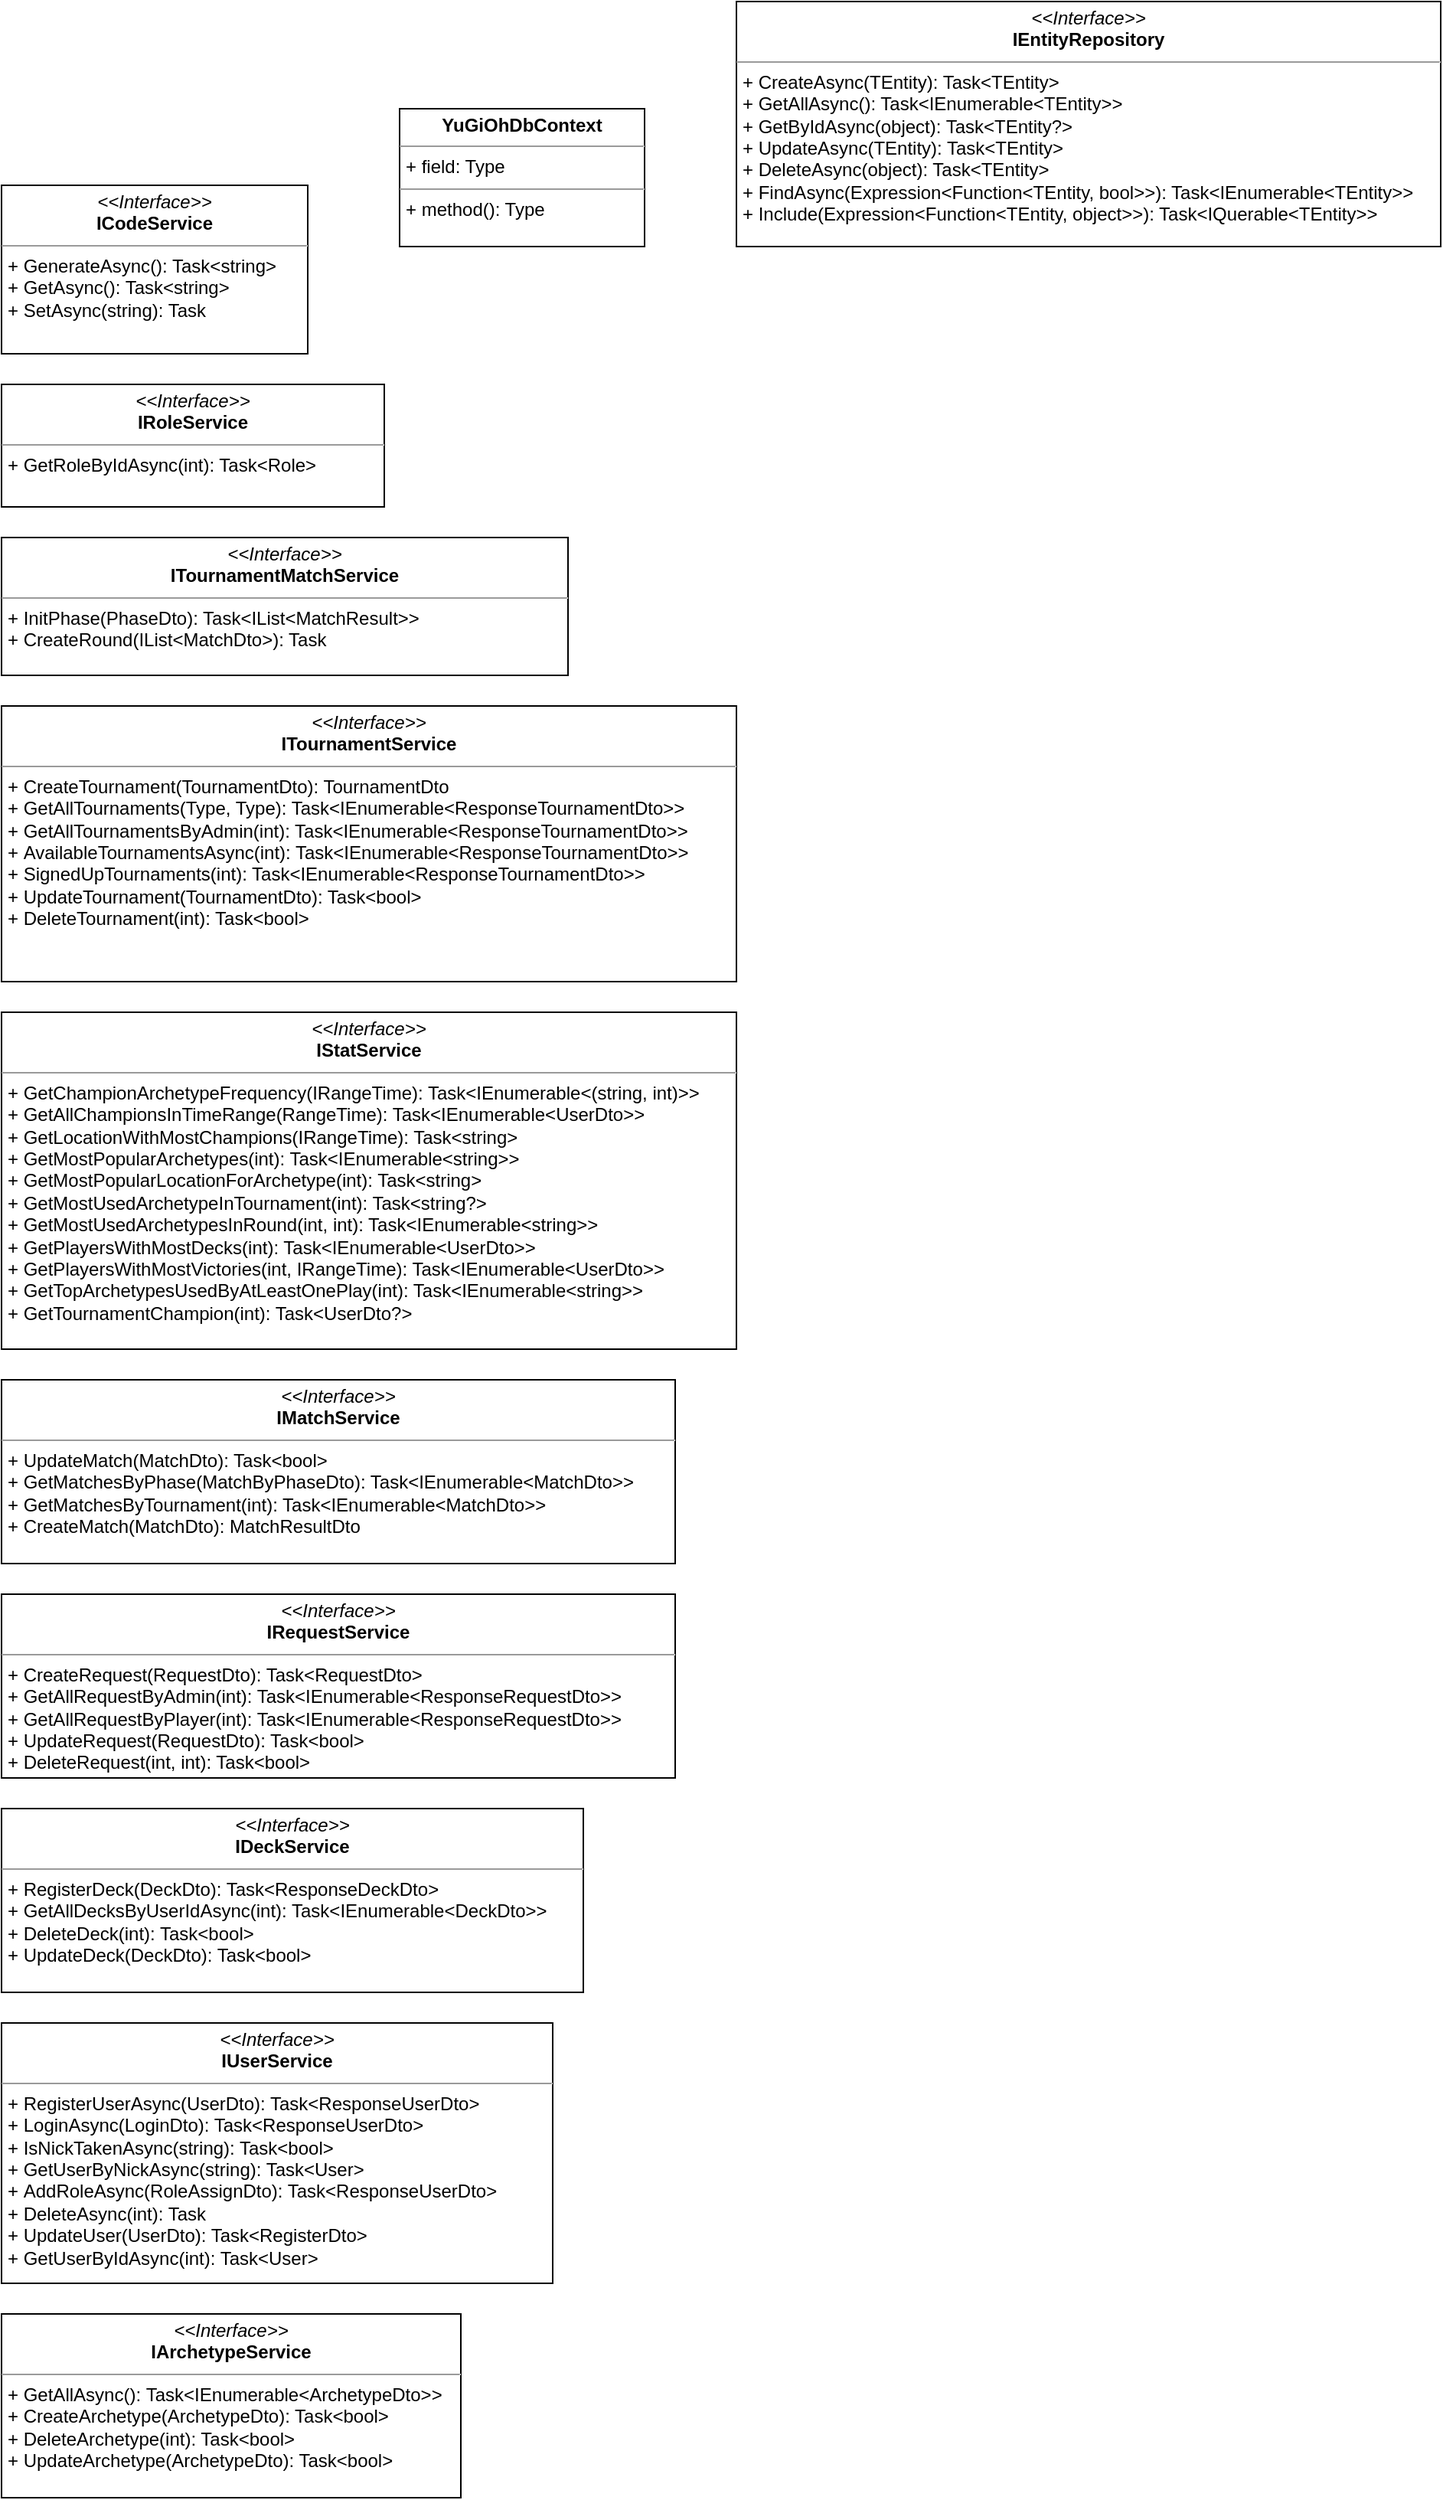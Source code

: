 <mxfile version="22.0.3" type="device">
  <diagram name="Page-1" id="116zTba9Yzp8VMeD_VuG">
    <mxGraphModel dx="880" dy="922" grid="1" gridSize="10" guides="1" tooltips="1" connect="1" arrows="1" fold="1" page="0" pageScale="1" pageWidth="827" pageHeight="1169" math="0" shadow="0">
      <root>
        <mxCell id="0" />
        <mxCell id="1" parent="0" />
        <mxCell id="tqF1Zqs1wZWjA_lOsAUe-1" value="&lt;p style=&quot;margin:0px;margin-top:4px;text-align:center;&quot;&gt;&lt;i&gt;&amp;lt;&amp;lt;Interface&amp;gt;&amp;gt;&lt;/i&gt;&lt;br&gt;&lt;b&gt;IEntityRepository&lt;/b&gt;&lt;/p&gt;&lt;hr size=&quot;1&quot;&gt;&lt;p style=&quot;margin:0px;margin-left:4px;&quot;&gt;+&amp;nbsp;CreateAsync&lt;span style=&quot;background-color: initial;&quot;&gt;(TEntity): Task&amp;lt;TEntity&amp;gt;&lt;/span&gt;&lt;/p&gt;&lt;p style=&quot;margin:0px;margin-left:4px;&quot;&gt;+&amp;nbsp;GetAllAsync&lt;span style=&quot;background-color: initial;&quot;&gt;(): Task&amp;lt;IEnumerable&amp;lt;TEntity&amp;gt;&amp;gt;&lt;/span&gt;&lt;/p&gt;&lt;p style=&quot;margin:0px;margin-left:4px;&quot;&gt;&lt;span style=&quot;background-color: initial;&quot;&gt;+&amp;nbsp;&lt;/span&gt;GetByIdAsync(object): Task&amp;lt;TEntity?&amp;gt;&lt;/p&gt;&lt;p style=&quot;margin:0px;margin-left:4px;&quot;&gt;+&amp;nbsp;UpdateAsync(TEntity): Task&amp;lt;TEntity&amp;gt;&lt;/p&gt;&lt;p style=&quot;margin:0px;margin-left:4px;&quot;&gt;+&amp;nbsp;DeleteAsync(object): Task&amp;lt;TEntity&amp;gt;&lt;/p&gt;&lt;p style=&quot;margin:0px;margin-left:4px;&quot;&gt;+&amp;nbsp;FindAsync(Expression&amp;lt;Function&amp;lt;TEntity, bool&amp;gt;&amp;gt;): Task&amp;lt;IEnumerable&amp;lt;TEntity&amp;gt;&amp;gt;&lt;/p&gt;&lt;p style=&quot;margin:0px;margin-left:4px;&quot;&gt;+&amp;nbsp;Include(Expression&amp;lt;Function&amp;lt;TEntity, object&amp;gt;&amp;gt;): Task&amp;lt;IQuerable&amp;lt;TEntity&amp;gt;&amp;gt;&lt;/p&gt;" style="verticalAlign=top;align=left;overflow=fill;fontSize=12;fontFamily=Helvetica;html=1;whiteSpace=wrap;" vertex="1" parent="1">
          <mxGeometry x="520" y="-220" width="460" height="160" as="geometry" />
        </mxCell>
        <mxCell id="tqF1Zqs1wZWjA_lOsAUe-2" value="&lt;p style=&quot;margin:0px;margin-top:4px;text-align:center;&quot;&gt;&lt;b&gt;YuGiOhDbContext&lt;/b&gt;&lt;/p&gt;&lt;hr size=&quot;1&quot;&gt;&lt;p style=&quot;margin:0px;margin-left:4px;&quot;&gt;+ field: Type&lt;/p&gt;&lt;hr size=&quot;1&quot;&gt;&lt;p style=&quot;margin:0px;margin-left:4px;&quot;&gt;+ method(): Type&lt;/p&gt;" style="verticalAlign=top;align=left;overflow=fill;fontSize=12;fontFamily=Helvetica;html=1;whiteSpace=wrap;" vertex="1" parent="1">
          <mxGeometry x="300" y="-150" width="160" height="90" as="geometry" />
        </mxCell>
        <mxCell id="tqF1Zqs1wZWjA_lOsAUe-3" value="&lt;p style=&quot;margin:0px;margin-top:4px;text-align:center;&quot;&gt;&lt;i&gt;&amp;lt;&amp;lt;Interface&amp;gt;&amp;gt;&lt;/i&gt;&lt;br&gt;&lt;b&gt;IUserService&lt;br&gt;&lt;/b&gt;&lt;/p&gt;&lt;hr size=&quot;1&quot;&gt;&lt;p style=&quot;margin:0px;margin-left:4px;&quot;&gt;+&amp;nbsp;RegisterUserAsync&lt;span style=&quot;background-color: initial;&quot;&gt;(UserDto): Task&amp;lt;ResponseUserDto&amp;gt;&lt;/span&gt;&lt;/p&gt;&lt;p style=&quot;margin:0px;margin-left:4px;&quot;&gt;+&amp;nbsp;LoginAsync&lt;span style=&quot;background-color: initial;&quot;&gt;(LoginDto): Task&amp;lt;ResponseUserDto&amp;gt;&lt;/span&gt;&lt;/p&gt;&lt;p style=&quot;margin:0px;margin-left:4px;&quot;&gt;&lt;span style=&quot;background-color: initial;&quot;&gt;+&amp;nbsp;&lt;/span&gt;IsNickTakenAsync(string): Task&amp;lt;bool&amp;gt;&lt;/p&gt;&lt;p style=&quot;margin:0px;margin-left:4px;&quot;&gt;+&amp;nbsp;GetUserByNickAsync(string): Task&amp;lt;User&amp;gt;&lt;/p&gt;&lt;p style=&quot;margin:0px;margin-left:4px;&quot;&gt;+&amp;nbsp;AddRoleAsync(RoleAssignDto): Task&amp;lt;ResponseUserDto&amp;gt;&lt;/p&gt;&lt;p style=&quot;margin:0px;margin-left:4px;&quot;&gt;+&amp;nbsp;DeleteAsync(int): Task&lt;/p&gt;&lt;p style=&quot;margin:0px;margin-left:4px;&quot;&gt;+&amp;nbsp;UpdateUser(UserDto): Task&amp;lt;RegisterDto&amp;gt;&lt;/p&gt;&lt;p style=&quot;margin:0px;margin-left:4px;&quot;&gt;+&amp;nbsp;GetUserByIdAsync(int): Task&amp;lt;User&amp;gt;&lt;/p&gt;" style="verticalAlign=top;align=left;overflow=fill;fontSize=12;fontFamily=Helvetica;html=1;whiteSpace=wrap;" vertex="1" parent="1">
          <mxGeometry x="40" y="1100" width="360" height="170" as="geometry" />
        </mxCell>
        <mxCell id="tqF1Zqs1wZWjA_lOsAUe-4" value="&lt;p style=&quot;margin:0px;margin-top:4px;text-align:center;&quot;&gt;&lt;i&gt;&amp;lt;&amp;lt;Interface&amp;gt;&amp;gt;&lt;/i&gt;&lt;br&gt;&lt;b&gt;ICodeService&lt;/b&gt;&lt;/p&gt;&lt;hr size=&quot;1&quot;&gt;&lt;p style=&quot;margin:0px;margin-left:4px;&quot;&gt;+&amp;nbsp;GenerateAsync&lt;span style=&quot;background-color: initial;&quot;&gt;(): Task&amp;lt;string&amp;gt;&lt;/span&gt;&lt;/p&gt;&lt;p style=&quot;margin:0px;margin-left:4px;&quot;&gt;+&amp;nbsp;GetAsync&lt;span style=&quot;background-color: initial;&quot;&gt;(): Task&amp;lt;string&amp;gt;&lt;/span&gt;&lt;/p&gt;&lt;p style=&quot;margin:0px;margin-left:4px;&quot;&gt;&lt;span style=&quot;background-color: initial;&quot;&gt;+&amp;nbsp;&lt;/span&gt;SetAsync(string): Task&lt;/p&gt;" style="verticalAlign=top;align=left;overflow=fill;fontSize=12;fontFamily=Helvetica;html=1;whiteSpace=wrap;" vertex="1" parent="1">
          <mxGeometry x="40" y="-100" width="200" height="110" as="geometry" />
        </mxCell>
        <mxCell id="tqF1Zqs1wZWjA_lOsAUe-5" value="&lt;p style=&quot;margin:0px;margin-top:4px;text-align:center;&quot;&gt;&lt;i&gt;&amp;lt;&amp;lt;Interface&amp;gt;&amp;gt;&lt;/i&gt;&lt;br&gt;&lt;b&gt;ITournamentService&lt;/b&gt;&lt;/p&gt;&lt;hr size=&quot;1&quot;&gt;&lt;p style=&quot;margin:0px;margin-left:4px;&quot;&gt;+&amp;nbsp;CreateTournament&lt;span style=&quot;background-color: initial;&quot;&gt;(TournamentDto): TournamentDto&lt;/span&gt;&lt;/p&gt;&lt;p style=&quot;margin:0px;margin-left:4px;&quot;&gt;+&amp;nbsp;GetAllTournaments&lt;span style=&quot;background-color: initial;&quot;&gt;(Type, Type): Task&amp;lt;IEnumerable&amp;lt;ResponseTournamentDto&amp;gt;&amp;gt;&lt;/span&gt;&lt;/p&gt;&lt;p style=&quot;margin:0px;margin-left:4px;&quot;&gt;&lt;span style=&quot;background-color: initial;&quot;&gt;+&amp;nbsp;&lt;/span&gt;GetAllTournamentsByAdmin(int): Task&amp;lt;IEnumerable&amp;lt;ResponseTournamentDto&amp;gt;&amp;gt;&lt;/p&gt;&lt;p style=&quot;margin:0px;margin-left:4px;&quot;&gt;+&amp;nbsp;AvailableTournamentsAsync(int): Task&amp;lt;IEnumerable&amp;lt;ResponseTournamentDto&amp;gt;&amp;gt;&lt;/p&gt;&lt;p style=&quot;margin:0px;margin-left:4px;&quot;&gt;+&amp;nbsp;SignedUpTournaments(int): Task&amp;lt;IEnumerable&amp;lt;ResponseTournamentDto&amp;gt;&amp;gt;&lt;/p&gt;&lt;p style=&quot;margin:0px;margin-left:4px;&quot;&gt;+&amp;nbsp;UpdateTournament(TournamentDto): Task&amp;lt;bool&amp;gt;&lt;/p&gt;&lt;p style=&quot;margin:0px;margin-left:4px;&quot;&gt;+&amp;nbsp;DeleteTournament(int): Task&amp;lt;bool&amp;gt;&lt;/p&gt;" style="verticalAlign=top;align=left;overflow=fill;fontSize=12;fontFamily=Helvetica;html=1;whiteSpace=wrap;" vertex="1" parent="1">
          <mxGeometry x="40" y="240" width="480" height="180" as="geometry" />
        </mxCell>
        <mxCell id="tqF1Zqs1wZWjA_lOsAUe-6" value="&lt;p style=&quot;margin:0px;margin-top:4px;text-align:center;&quot;&gt;&lt;i&gt;&amp;lt;&amp;lt;Interface&amp;gt;&amp;gt;&lt;/i&gt;&lt;br&gt;&lt;b&gt;IMatchService&lt;/b&gt;&lt;/p&gt;&lt;hr size=&quot;1&quot;&gt;&lt;p style=&quot;margin:0px;margin-left:4px;&quot;&gt;+&amp;nbsp;UpdateMatch&lt;span style=&quot;background-color: initial;&quot;&gt;(MatchDto): Task&amp;lt;bool&amp;gt;&lt;/span&gt;&lt;/p&gt;&lt;p style=&quot;margin:0px;margin-left:4px;&quot;&gt;+&amp;nbsp;GetMatchesByPhase&lt;span style=&quot;background-color: initial;&quot;&gt;(MatchByPhaseDto): Task&amp;lt;IEnumerable&amp;lt;MatchDto&amp;gt;&amp;gt;&lt;/span&gt;&lt;/p&gt;&lt;p style=&quot;margin:0px;margin-left:4px;&quot;&gt;&lt;span style=&quot;background-color: initial;&quot;&gt;+&amp;nbsp;&lt;/span&gt;GetMatchesByTournament(int): Task&amp;lt;IEnumerable&amp;lt;MatchDto&amp;gt;&amp;gt;&lt;/p&gt;&lt;p style=&quot;margin:0px;margin-left:4px;&quot;&gt;+&amp;nbsp;CreateMatch(MatchDto): MatchResultDto&lt;/p&gt;" style="verticalAlign=top;align=left;overflow=fill;fontSize=12;fontFamily=Helvetica;html=1;whiteSpace=wrap;" vertex="1" parent="1">
          <mxGeometry x="40" y="680" width="440" height="120" as="geometry" />
        </mxCell>
        <mxCell id="tqF1Zqs1wZWjA_lOsAUe-7" value="&lt;p style=&quot;margin:0px;margin-top:4px;text-align:center;&quot;&gt;&lt;i&gt;&amp;lt;&amp;lt;Interface&amp;gt;&amp;gt;&lt;/i&gt;&lt;br&gt;&lt;b&gt;ITournamentMatchService&lt;/b&gt;&lt;/p&gt;&lt;hr size=&quot;1&quot;&gt;&lt;p style=&quot;margin:0px;margin-left:4px;&quot;&gt;+ InitPhase(PhaseDto): Task&amp;lt;IList&amp;lt;MatchResult&amp;gt;&amp;gt;&lt;/p&gt;&lt;p style=&quot;margin:0px;margin-left:4px;&quot;&gt;+ CreateRound(IList&amp;lt;MatchDto&amp;gt;): Task&lt;/p&gt;" style="verticalAlign=top;align=left;overflow=fill;fontSize=12;fontFamily=Helvetica;html=1;whiteSpace=wrap;" vertex="1" parent="1">
          <mxGeometry x="40" y="130" width="370" height="90" as="geometry" />
        </mxCell>
        <mxCell id="tqF1Zqs1wZWjA_lOsAUe-8" value="&lt;p style=&quot;margin:0px;margin-top:4px;text-align:center;&quot;&gt;&lt;i&gt;&amp;lt;&amp;lt;Interface&amp;gt;&amp;gt;&lt;/i&gt;&lt;br&gt;&lt;b&gt;IRequest&lt;span style=&quot;background-color: initial;&quot;&gt;Service&lt;/span&gt;&lt;/b&gt;&lt;/p&gt;&lt;hr size=&quot;1&quot;&gt;&lt;p style=&quot;margin:0px;margin-left:4px;&quot;&gt;+ CreateRequest(RequestDto&lt;span style=&quot;background-color: initial;&quot;&gt;): Task&amp;lt;&lt;/span&gt;RequestDto&amp;gt;&lt;/p&gt;&lt;p style=&quot;margin:0px;margin-left:4px;&quot;&gt;+ GetAllRequestByAdmin&lt;span style=&quot;background-color: initial;&quot;&gt;(int): Task&amp;lt;IEnumerable&amp;lt;Response&lt;/span&gt;RequestDto&amp;gt;&amp;gt;&lt;/p&gt;&lt;p style=&quot;margin:0px;margin-left:4px;&quot;&gt;+ GetAllRequestByPlayer(int): Task&amp;lt;IEnumerable&amp;lt;ResponseRequestDto&lt;span style=&quot;background-color: initial;&quot;&gt;&amp;gt;&amp;gt;&lt;/span&gt;&lt;/p&gt;&lt;p style=&quot;margin:0px;margin-left:4px;&quot;&gt;&lt;span style=&quot;background-color: initial;&quot;&gt;+ Update&lt;/span&gt;Request(RequestDto&lt;span style=&quot;background-color: initial;&quot;&gt;): Task&amp;lt;bool&amp;gt;&lt;/span&gt;&lt;/p&gt;&lt;p style=&quot;margin:0px;margin-left:4px;&quot;&gt;&lt;span style=&quot;background-color: initial;&quot;&gt;+ Delete&lt;/span&gt;Request(int, int): Task&amp;lt;bool&amp;gt;&lt;/p&gt;" style="verticalAlign=top;align=left;overflow=fill;fontSize=12;fontFamily=Helvetica;html=1;whiteSpace=wrap;" vertex="1" parent="1">
          <mxGeometry x="40" y="820" width="440" height="120" as="geometry" />
        </mxCell>
        <mxCell id="tqF1Zqs1wZWjA_lOsAUe-9" value="&lt;p style=&quot;margin:0px;margin-top:4px;text-align:center;&quot;&gt;&lt;i&gt;&amp;lt;&amp;lt;Interface&amp;gt;&amp;gt;&lt;/i&gt;&lt;br&gt;&lt;b&gt;IArchetypeService&lt;/b&gt;&lt;/p&gt;&lt;hr size=&quot;1&quot;&gt;&lt;p style=&quot;margin:0px;margin-left:4px;&quot;&gt;+&amp;nbsp;GetAllAsync&lt;span style=&quot;background-color: initial;&quot;&gt;():&amp;nbsp;&lt;/span&gt;Task&amp;lt;IEnumerable&amp;lt;ArchetypeDto&amp;gt;&amp;gt;&lt;/p&gt;&lt;p style=&quot;margin:0px;margin-left:4px;&quot;&gt;+&amp;nbsp;CreateArchetype&lt;span style=&quot;background-color: initial;&quot;&gt;(ArchetypeDto): Task&amp;lt;bool&amp;gt;&lt;/span&gt;&lt;/p&gt;&lt;p style=&quot;margin:0px;margin-left:4px;&quot;&gt;&lt;span style=&quot;background-color: initial;&quot;&gt;+&amp;nbsp;&lt;/span&gt;DeleteArchetype(int): Task&amp;lt;bool&amp;gt;&lt;/p&gt;&lt;p style=&quot;margin:0px;margin-left:4px;&quot;&gt;+&amp;nbsp;UpdateArchetype(ArchetypeDto): Task&amp;lt;bool&amp;gt;&lt;/p&gt;" style="verticalAlign=top;align=left;overflow=fill;fontSize=12;fontFamily=Helvetica;html=1;whiteSpace=wrap;" vertex="1" parent="1">
          <mxGeometry x="40" y="1290" width="300" height="120" as="geometry" />
        </mxCell>
        <mxCell id="tqF1Zqs1wZWjA_lOsAUe-10" value="&lt;p style=&quot;margin:0px;margin-top:4px;text-align:center;&quot;&gt;&lt;i&gt;&amp;lt;&amp;lt;Interface&amp;gt;&amp;gt;&lt;/i&gt;&lt;br&gt;&lt;b&gt;IRoleService&lt;/b&gt;&lt;/p&gt;&lt;hr size=&quot;1&quot;&gt;&lt;p style=&quot;margin:0px;margin-left:4px;&quot;&gt;+&amp;nbsp;GetRoleByIdAsync&lt;span style=&quot;background-color: initial;&quot;&gt;(int): Task&amp;lt;Role&amp;gt;&lt;br&gt;&lt;/span&gt;&lt;/p&gt;" style="verticalAlign=top;align=left;overflow=fill;fontSize=12;fontFamily=Helvetica;html=1;whiteSpace=wrap;" vertex="1" parent="1">
          <mxGeometry x="40" y="30" width="250" height="80" as="geometry" />
        </mxCell>
        <mxCell id="tqF1Zqs1wZWjA_lOsAUe-11" value="&lt;p style=&quot;margin:0px;margin-top:4px;text-align:center;&quot;&gt;&lt;i&gt;&amp;lt;&amp;lt;Interface&amp;gt;&amp;gt;&lt;/i&gt;&lt;br&gt;&lt;b&gt;IStatService&lt;/b&gt;&lt;/p&gt;&lt;hr size=&quot;1&quot;&gt;&lt;p style=&quot;margin:0px;margin-left:4px;&quot;&gt;+&amp;nbsp;GetChampionArchetypeFrequency(IRangeTime&lt;span style=&quot;background-color: initial;&quot;&gt;): Task&amp;lt;IEnumerable&amp;lt;(string, int)&amp;gt;&amp;gt;&lt;/span&gt;&lt;/p&gt;&lt;p style=&quot;margin:0px;margin-left:4px;&quot;&gt;+&amp;nbsp;GetAllChampionsInTimeRange&lt;span style=&quot;background-color: initial;&quot;&gt;(RangeTime): Task&amp;lt;IEnumerable&amp;lt;UserDto&amp;gt;&amp;gt;&lt;/span&gt;&lt;/p&gt;&lt;p style=&quot;margin:0px;margin-left:4px;&quot;&gt;&lt;span style=&quot;background-color: initial;&quot;&gt;+&amp;nbsp;&lt;/span&gt;GetLocationWithMostChampions(IRangeTime): Task&amp;lt;string&amp;gt;&lt;/p&gt;&lt;p style=&quot;margin:0px;margin-left:4px;&quot;&gt;+&amp;nbsp;GetMostPopularArchetypes(int): Task&amp;lt;IEnumerable&amp;lt;string&amp;gt;&amp;gt;&lt;/p&gt;&lt;p style=&quot;margin:0px;margin-left:4px;&quot;&gt;+&amp;nbsp;GetMostPopularLocationForArchetype(int): Task&amp;lt;string&amp;gt;&lt;/p&gt;&lt;p style=&quot;margin:0px;margin-left:4px;&quot;&gt;+&amp;nbsp;GetMostUsedArchetypeInTournament(int): Task&amp;lt;string?&amp;gt;&lt;/p&gt;&lt;p style=&quot;margin:0px;margin-left:4px;&quot;&gt;+&amp;nbsp;GetMostUsedArchetypesInRound(int, int): Task&amp;lt;IEnumerable&amp;lt;string&amp;gt;&amp;gt;&lt;/p&gt;&lt;p style=&quot;margin:0px;margin-left:4px;&quot;&gt;+&amp;nbsp;GetPlayersWithMostDecks(int): Task&amp;lt;IEnumerable&amp;lt;UserDto&amp;gt;&amp;gt;&lt;/p&gt;&lt;p style=&quot;margin:0px;margin-left:4px;&quot;&gt;+&amp;nbsp;GetPlayersWithMostVictories(int, IRangeTime): Task&amp;lt;IEnumerable&amp;lt;UserDto&amp;gt;&amp;gt;&lt;/p&gt;&lt;p style=&quot;margin:0px;margin-left:4px;&quot;&gt;+&amp;nbsp;GetTopArchetypesUsedByAtLeastOnePlay(int): Task&amp;lt;IEnumerable&amp;lt;string&amp;gt;&amp;gt;&lt;/p&gt;&lt;p style=&quot;margin:0px;margin-left:4px;&quot;&gt;+&amp;nbsp;GetTournamentChampion(int): Task&amp;lt;UserDto?&amp;gt;&lt;/p&gt;" style="verticalAlign=top;align=left;overflow=fill;fontSize=12;fontFamily=Helvetica;html=1;whiteSpace=wrap;" vertex="1" parent="1">
          <mxGeometry x="40" y="440" width="480" height="220" as="geometry" />
        </mxCell>
        <mxCell id="tqF1Zqs1wZWjA_lOsAUe-13" value="&lt;p style=&quot;margin:0px;margin-top:4px;text-align:center;&quot;&gt;&lt;i&gt;&amp;lt;&amp;lt;Interface&amp;gt;&amp;gt;&lt;/i&gt;&lt;br&gt;&lt;b&gt;IDeckService&lt;/b&gt;&lt;/p&gt;&lt;hr size=&quot;1&quot;&gt;&lt;p style=&quot;margin:0px;margin-left:4px;&quot;&gt;+&amp;nbsp;RegisterDeck&lt;span style=&quot;background-color: initial;&quot;&gt;(DeckDto): Task&amp;lt;ResponseDeckDto&amp;gt;&lt;/span&gt;&lt;/p&gt;&lt;p style=&quot;margin:0px;margin-left:4px;&quot;&gt;+&amp;nbsp;GetAllDecksByUserIdAsync&lt;span style=&quot;background-color: initial;&quot;&gt;(int): Task&amp;lt;IEnumerable&amp;lt;DeckDto&amp;gt;&amp;gt;&lt;/span&gt;&lt;/p&gt;&lt;p style=&quot;margin:0px;margin-left:4px;&quot;&gt;&lt;span style=&quot;background-color: initial;&quot;&gt;+&amp;nbsp;&lt;/span&gt;DeleteDeck(int): Task&amp;lt;bool&amp;gt;&lt;/p&gt;&lt;p style=&quot;margin:0px;margin-left:4px;&quot;&gt;+&amp;nbsp;UpdateDeck(DeckDto): Task&amp;lt;bool&amp;gt;&lt;/p&gt;" style="verticalAlign=top;align=left;overflow=fill;fontSize=12;fontFamily=Helvetica;html=1;whiteSpace=wrap;" vertex="1" parent="1">
          <mxGeometry x="40" y="960" width="380" height="120" as="geometry" />
        </mxCell>
      </root>
    </mxGraphModel>
  </diagram>
</mxfile>
